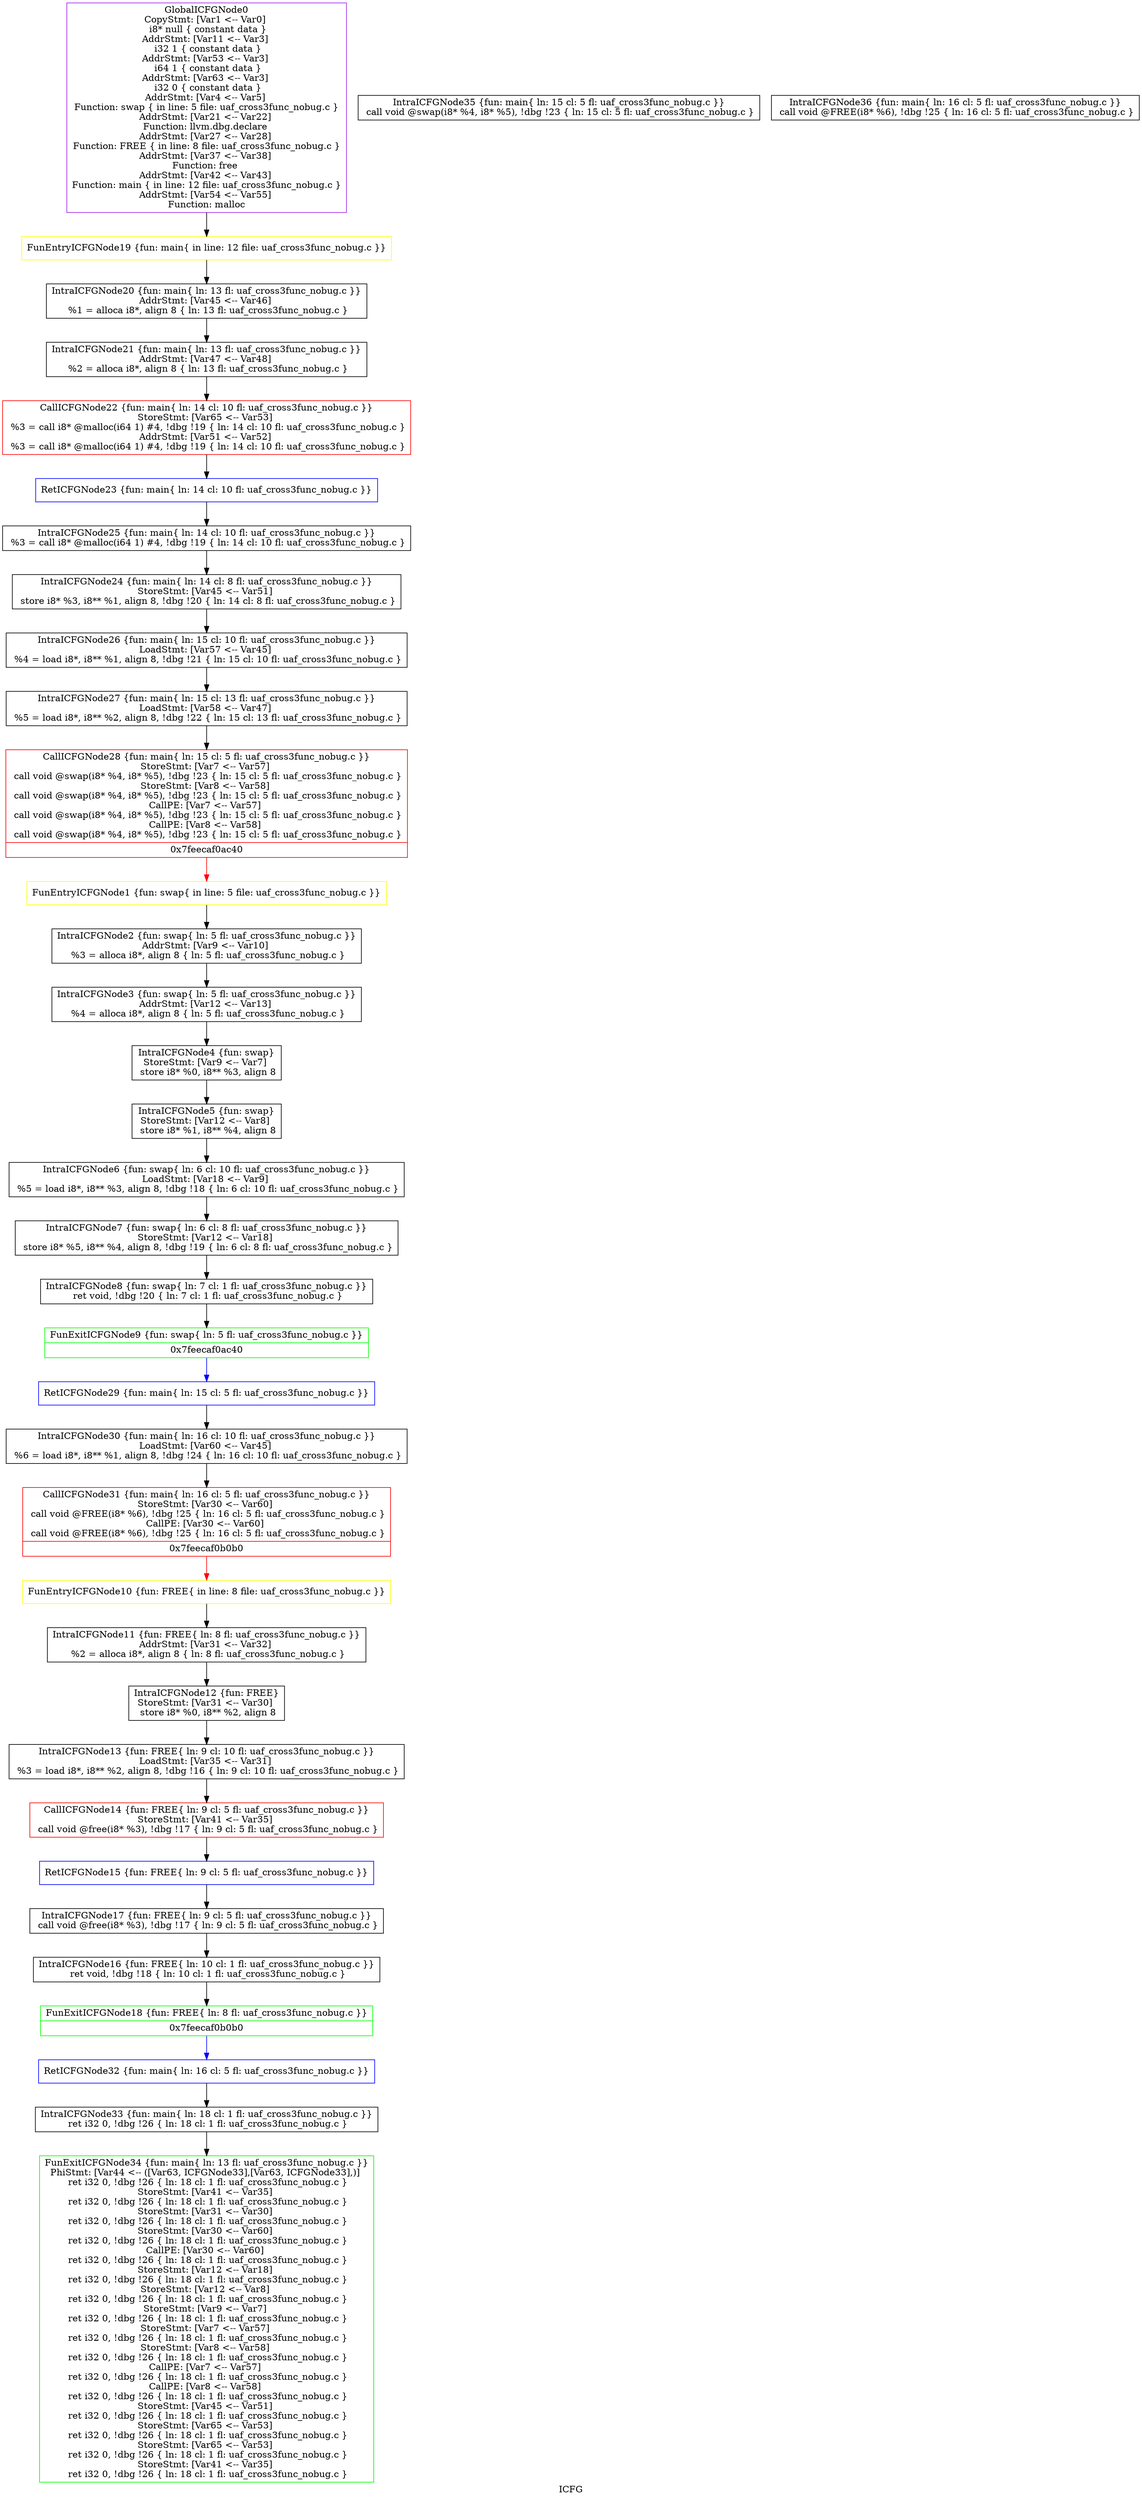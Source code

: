digraph "ICFG" {
	label="ICFG";

	Node0x7feecad05d60 [shape=record,color=purple,label="{GlobalICFGNode0\nCopyStmt: [Var1 \<-- Var0]  \n i8* null \{ constant data \}\nAddrStmt: [Var11 \<-- Var3]  \n i32 1 \{ constant data \}\nAddrStmt: [Var53 \<-- Var3]  \n i64 1 \{ constant data \}\nAddrStmt: [Var63 \<-- Var3]  \n i32 0 \{ constant data \}\nAddrStmt: [Var4 \<-- Var5]  \nFunction: swap \{ in line: 5 file: uaf_cross3func_nobug.c \}\nAddrStmt: [Var21 \<-- Var22]  \nFunction: llvm.dbg.declare \nAddrStmt: [Var27 \<-- Var28]  \nFunction: FREE \{ in line: 8 file: uaf_cross3func_nobug.c \}\nAddrStmt: [Var37 \<-- Var38]  \nFunction: free \nAddrStmt: [Var42 \<-- Var43]  \nFunction: main \{ in line: 12 file: uaf_cross3func_nobug.c \}\nAddrStmt: [Var54 \<-- Var55]  \nFunction: malloc }"];
	Node0x7feecad05d60 -> Node0x7feecad1ba90[style=solid];
	Node0x7feecad19f90 [shape=record,color=yellow,label="{FunEntryICFGNode1 \{fun: swap\{ in line: 5 file: uaf_cross3func_nobug.c \}\}}"];
	Node0x7feecad19f90 -> Node0x7feecad1a070[style=solid];
	Node0x7feecad1a070 [shape=record,color=black,label="{IntraICFGNode2 \{fun: swap\{ ln: 5 fl: uaf_cross3func_nobug.c \}\}\nAddrStmt: [Var9 \<-- Var10]  \n   %3 = alloca i8*, align 8 \{ ln: 5 fl: uaf_cross3func_nobug.c \}}"];
	Node0x7feecad1a070 -> Node0x7feecad1a240[style=solid];
	Node0x7feecad1a240 [shape=record,color=black,label="{IntraICFGNode3 \{fun: swap\{ ln: 5 fl: uaf_cross3func_nobug.c \}\}\nAddrStmt: [Var12 \<-- Var13]  \n   %4 = alloca i8*, align 8 \{ ln: 5 fl: uaf_cross3func_nobug.c \}}"];
	Node0x7feecad1a240 -> Node0x7feecad1a400[style=solid];
	Node0x7feecad1a400 [shape=record,color=black,label="{IntraICFGNode4 \{fun: swap\}\nStoreStmt: [Var9 \<-- Var7]  \n   store i8* %0, i8** %3, align 8 }"];
	Node0x7feecad1a400 -> Node0x7feecad1a600[style=solid];
	Node0x7feecad1a600 [shape=record,color=black,label="{IntraICFGNode5 \{fun: swap\}\nStoreStmt: [Var12 \<-- Var8]  \n   store i8* %1, i8** %4, align 8 }"];
	Node0x7feecad1a600 -> Node0x7feecad1a7a0[style=solid];
	Node0x7feecad1a7a0 [shape=record,color=black,label="{IntraICFGNode6 \{fun: swap\{ ln: 6  cl: 10  fl: uaf_cross3func_nobug.c \}\}\nLoadStmt: [Var18 \<-- Var9]  \n   %5 = load i8*, i8** %3, align 8, !dbg !18 \{ ln: 6  cl: 10  fl: uaf_cross3func_nobug.c \}}"];
	Node0x7feecad1a7a0 -> Node0x7feecad1a940[style=solid];
	Node0x7feecad1a940 [shape=record,color=black,label="{IntraICFGNode7 \{fun: swap\{ ln: 6  cl: 8  fl: uaf_cross3func_nobug.c \}\}\nStoreStmt: [Var12 \<-- Var18]  \n   store i8* %5, i8** %4, align 8, !dbg !19 \{ ln: 6  cl: 8  fl: uaf_cross3func_nobug.c \}}"];
	Node0x7feecad1a940 -> Node0x7feecad1ab60[style=solid];
	Node0x7feecad1ab60 [shape=record,color=black,label="{IntraICFGNode8 \{fun: swap\{ ln: 7  cl: 1  fl: uaf_cross3func_nobug.c \}\}\n   ret void, !dbg !20 \{ ln: 7  cl: 1  fl: uaf_cross3func_nobug.c \}}"];
	Node0x7feecad1ab60 -> Node0x7feecad1acc0[style=solid];
	Node0x7feecad1acc0 [shape=record,color=green,label="{FunExitICFGNode9 \{fun: swap\{ ln: 5 fl: uaf_cross3func_nobug.c \}\}|{<s0>0x7feecaf0ac40}}"];
	Node0x7feecad1acc0:s0 -> Node0x7feecad1c8f0[style=solid,color=blue];
	Node0x7feecad1ae00 [shape=record,color=yellow,label="{FunEntryICFGNode10 \{fun: FREE\{ in line: 8 file: uaf_cross3func_nobug.c \}\}}"];
	Node0x7feecad1ae00 -> Node0x7feecad1aea0[style=solid];
	Node0x7feecad1aea0 [shape=record,color=black,label="{IntraICFGNode11 \{fun: FREE\{ ln: 8 fl: uaf_cross3func_nobug.c \}\}\nAddrStmt: [Var31 \<-- Var32]  \n   %2 = alloca i8*, align 8 \{ ln: 8 fl: uaf_cross3func_nobug.c \}}"];
	Node0x7feecad1aea0 -> Node0x7feecad1af60[style=solid];
	Node0x7feecad1af60 [shape=record,color=black,label="{IntraICFGNode12 \{fun: FREE\}\nStoreStmt: [Var31 \<-- Var30]  \n   store i8* %0, i8** %2, align 8 }"];
	Node0x7feecad1af60 -> Node0x7feecad1b0e0[style=solid];
	Node0x7feecad1b0e0 [shape=record,color=black,label="{IntraICFGNode13 \{fun: FREE\{ ln: 9  cl: 10  fl: uaf_cross3func_nobug.c \}\}\nLoadStmt: [Var35 \<-- Var31]  \n   %3 = load i8*, i8** %2, align 8, !dbg !16 \{ ln: 9  cl: 10  fl: uaf_cross3func_nobug.c \}}"];
	Node0x7feecad1b0e0 -> Node0x7feecad1b2a0[style=solid];
	Node0x7feecad1b2a0 [shape=record,color=red,label="{CallICFGNode14 \{fun: FREE\{ ln: 9  cl: 5  fl: uaf_cross3func_nobug.c \}\}\nStoreStmt: [Var41 \<-- Var35]  \n   call void @free(i8* %3), !dbg !17 \{ ln: 9  cl: 5  fl: uaf_cross3func_nobug.c \}}"];
	Node0x7feecad1b2a0 -> Node0x7feecad1b3a0[style=solid];
	Node0x7feecad1b3a0 [shape=record,color=blue,label="{RetICFGNode15 \{fun: FREE\{ ln: 9  cl: 5  fl: uaf_cross3func_nobug.c \}\}}"];
	Node0x7feecad1b3a0 -> Node0x7feecad1b6b0[style=solid];
	Node0x7feecad1b5d0 [shape=record,color=black,label="{IntraICFGNode16 \{fun: FREE\{ ln: 10  cl: 1  fl: uaf_cross3func_nobug.c \}\}\n   ret void, !dbg !18 \{ ln: 10  cl: 1  fl: uaf_cross3func_nobug.c \}}"];
	Node0x7feecad1b5d0 -> Node0x7feecad1b9a0[style=solid];
	Node0x7feecad1b6b0 [shape=record,color=black,label="{IntraICFGNode17 \{fun: FREE\{ ln: 9  cl: 5  fl: uaf_cross3func_nobug.c \}\}\n   call void @free(i8* %3), !dbg !17 \{ ln: 9  cl: 5  fl: uaf_cross3func_nobug.c \}}"];
	Node0x7feecad1b6b0 -> Node0x7feecad1b5d0[style=solid];
	Node0x7feecad1b9a0 [shape=record,color=green,label="{FunExitICFGNode18 \{fun: FREE\{ ln: 8 fl: uaf_cross3func_nobug.c \}\}|{<s0>0x7feecaf0b0b0}}"];
	Node0x7feecad1b9a0:s0 -> Node0x7feecad1ce80[style=solid,color=blue];
	Node0x7feecad1ba90 [shape=record,color=yellow,label="{FunEntryICFGNode19 \{fun: main\{ in line: 12 file: uaf_cross3func_nobug.c \}\}}"];
	Node0x7feecad1ba90 -> Node0x7feecad1bb60[style=solid];
	Node0x7feecad1bb60 [shape=record,color=black,label="{IntraICFGNode20 \{fun: main\{ ln: 13 fl: uaf_cross3func_nobug.c \}\}\nAddrStmt: [Var45 \<-- Var46]  \n   %1 = alloca i8*, align 8 \{ ln: 13 fl: uaf_cross3func_nobug.c \}}"];
	Node0x7feecad1bb60 -> Node0x7feecad1bce0[style=solid];
	Node0x7feecad1bce0 [shape=record,color=black,label="{IntraICFGNode21 \{fun: main\{ ln: 13 fl: uaf_cross3func_nobug.c \}\}\nAddrStmt: [Var47 \<-- Var48]  \n   %2 = alloca i8*, align 8 \{ ln: 13 fl: uaf_cross3func_nobug.c \}}"];
	Node0x7feecad1bce0 -> Node0x7feecad1be30[style=solid];
	Node0x7feecad1be30 [shape=record,color=red,label="{CallICFGNode22 \{fun: main\{ ln: 14  cl: 10  fl: uaf_cross3func_nobug.c \}\}\nStoreStmt: [Var65 \<-- Var53]  \n   %3 = call i8* @malloc(i64 1) #4, !dbg !19 \{ ln: 14  cl: 10  fl: uaf_cross3func_nobug.c \}\nAddrStmt: [Var51 \<-- Var52]  \n   %3 = call i8* @malloc(i64 1) #4, !dbg !19 \{ ln: 14  cl: 10  fl: uaf_cross3func_nobug.c \}}"];
	Node0x7feecad1be30 -> Node0x7feecad1bf30[style=solid];
	Node0x7feecad1bf30 [shape=record,color=blue,label="{RetICFGNode23 \{fun: main\{ ln: 14  cl: 10  fl: uaf_cross3func_nobug.c \}\}}"];
	Node0x7feecad1bf30 -> Node0x7feecad1c250[style=solid];
	Node0x7feecad1c190 [shape=record,color=black,label="{IntraICFGNode24 \{fun: main\{ ln: 14  cl: 8  fl: uaf_cross3func_nobug.c \}\}\nStoreStmt: [Var45 \<-- Var51]  \n   store i8* %3, i8** %1, align 8, !dbg !20 \{ ln: 14  cl: 8  fl: uaf_cross3func_nobug.c \}}"];
	Node0x7feecad1c190 -> Node0x7feecad1c470[style=solid];
	Node0x7feecad1c250 [shape=record,color=black,label="{IntraICFGNode25 \{fun: main\{ ln: 14  cl: 10  fl: uaf_cross3func_nobug.c \}\}\n   %3 = call i8* @malloc(i64 1) #4, !dbg !19 \{ ln: 14  cl: 10  fl: uaf_cross3func_nobug.c \}}"];
	Node0x7feecad1c250 -> Node0x7feecad1c190[style=solid];
	Node0x7feecad1c470 [shape=record,color=black,label="{IntraICFGNode26 \{fun: main\{ ln: 15  cl: 10  fl: uaf_cross3func_nobug.c \}\}\nLoadStmt: [Var57 \<-- Var45]  \n   %4 = load i8*, i8** %1, align 8, !dbg !21 \{ ln: 15  cl: 10  fl: uaf_cross3func_nobug.c \}}"];
	Node0x7feecad1c470 -> Node0x7feecad1c600[style=solid];
	Node0x7feecad1c600 [shape=record,color=black,label="{IntraICFGNode27 \{fun: main\{ ln: 15  cl: 13  fl: uaf_cross3func_nobug.c \}\}\nLoadStmt: [Var58 \<-- Var47]  \n   %5 = load i8*, i8** %2, align 8, !dbg !22 \{ ln: 15  cl: 13  fl: uaf_cross3func_nobug.c \}}"];
	Node0x7feecad1c600 -> Node0x7feecad1c7f0[style=solid];
	Node0x7feecad1c7f0 [shape=record,color=red,label="{CallICFGNode28 \{fun: main\{ ln: 15  cl: 5  fl: uaf_cross3func_nobug.c \}\}\nStoreStmt: [Var7 \<-- Var57]  \n   call void @swap(i8* %4, i8* %5), !dbg !23 \{ ln: 15  cl: 5  fl: uaf_cross3func_nobug.c \}\nStoreStmt: [Var8 \<-- Var58]  \n   call void @swap(i8* %4, i8* %5), !dbg !23 \{ ln: 15  cl: 5  fl: uaf_cross3func_nobug.c \}\nCallPE: [Var7 \<-- Var57]  \n   call void @swap(i8* %4, i8* %5), !dbg !23 \{ ln: 15  cl: 5  fl: uaf_cross3func_nobug.c \}\nCallPE: [Var8 \<-- Var58]  \n   call void @swap(i8* %4, i8* %5), !dbg !23 \{ ln: 15  cl: 5  fl: uaf_cross3func_nobug.c \}|{<s0>0x7feecaf0ac40}}"];
	Node0x7feecad1c7f0:s0 -> Node0x7feecad19f90[style=solid,color=red];
	Node0x7feecad1c8f0 [shape=record,color=blue,label="{RetICFGNode29 \{fun: main\{ ln: 15  cl: 5  fl: uaf_cross3func_nobug.c \}\}}"];
	Node0x7feecad1c8f0 -> Node0x7feecad1cbf0[style=solid];
	Node0x7feecad1cbf0 [shape=record,color=black,label="{IntraICFGNode30 \{fun: main\{ ln: 16  cl: 10  fl: uaf_cross3func_nobug.c \}\}\nLoadStmt: [Var60 \<-- Var45]  \n   %6 = load i8*, i8** %1, align 8, !dbg !24 \{ ln: 16  cl: 10  fl: uaf_cross3func_nobug.c \}}"];
	Node0x7feecad1cbf0 -> Node0x7feecad1cd80[style=solid];
	Node0x7feecad1cd80 [shape=record,color=red,label="{CallICFGNode31 \{fun: main\{ ln: 16  cl: 5  fl: uaf_cross3func_nobug.c \}\}\nStoreStmt: [Var30 \<-- Var60]  \n   call void @FREE(i8* %6), !dbg !25 \{ ln: 16  cl: 5  fl: uaf_cross3func_nobug.c \}\nCallPE: [Var30 \<-- Var60]  \n   call void @FREE(i8* %6), !dbg !25 \{ ln: 16  cl: 5  fl: uaf_cross3func_nobug.c \}|{<s0>0x7feecaf0b0b0}}"];
	Node0x7feecad1cd80:s0 -> Node0x7feecad1ae00[style=solid,color=red];
	Node0x7feecad1ce80 [shape=record,color=blue,label="{RetICFGNode32 \{fun: main\{ ln: 16  cl: 5  fl: uaf_cross3func_nobug.c \}\}}"];
	Node0x7feecad1ce80 -> Node0x7feecad1d150[style=solid];
	Node0x7feecad1d150 [shape=record,color=black,label="{IntraICFGNode33 \{fun: main\{ ln: 18  cl: 1  fl: uaf_cross3func_nobug.c \}\}\n   ret i32 0, !dbg !26 \{ ln: 18  cl: 1  fl: uaf_cross3func_nobug.c \}}"];
	Node0x7feecad1d150 -> Node0x7feecad1d2e0[style=solid];
	Node0x7feecad1d2e0 [shape=record,color=green,label="{FunExitICFGNode34 \{fun: main\{ ln: 13 fl: uaf_cross3func_nobug.c \}\}\nPhiStmt: [Var44 \<-- ([Var63, ICFGNode33],[Var63, ICFGNode33],)]  \n   ret i32 0, !dbg !26 \{ ln: 18  cl: 1  fl: uaf_cross3func_nobug.c \}\nStoreStmt: [Var41 \<-- Var35]  \n   ret i32 0, !dbg !26 \{ ln: 18  cl: 1  fl: uaf_cross3func_nobug.c \}\nStoreStmt: [Var31 \<-- Var30]  \n   ret i32 0, !dbg !26 \{ ln: 18  cl: 1  fl: uaf_cross3func_nobug.c \}\nStoreStmt: [Var30 \<-- Var60]  \n   ret i32 0, !dbg !26 \{ ln: 18  cl: 1  fl: uaf_cross3func_nobug.c \}\nCallPE: [Var30 \<-- Var60]  \n   ret i32 0, !dbg !26 \{ ln: 18  cl: 1  fl: uaf_cross3func_nobug.c \}\nStoreStmt: [Var12 \<-- Var18]  \n   ret i32 0, !dbg !26 \{ ln: 18  cl: 1  fl: uaf_cross3func_nobug.c \}\nStoreStmt: [Var12 \<-- Var8]  \n   ret i32 0, !dbg !26 \{ ln: 18  cl: 1  fl: uaf_cross3func_nobug.c \}\nStoreStmt: [Var9 \<-- Var7]  \n   ret i32 0, !dbg !26 \{ ln: 18  cl: 1  fl: uaf_cross3func_nobug.c \}\nStoreStmt: [Var7 \<-- Var57]  \n   ret i32 0, !dbg !26 \{ ln: 18  cl: 1  fl: uaf_cross3func_nobug.c \}\nStoreStmt: [Var8 \<-- Var58]  \n   ret i32 0, !dbg !26 \{ ln: 18  cl: 1  fl: uaf_cross3func_nobug.c \}\nCallPE: [Var7 \<-- Var57]  \n   ret i32 0, !dbg !26 \{ ln: 18  cl: 1  fl: uaf_cross3func_nobug.c \}\nCallPE: [Var8 \<-- Var58]  \n   ret i32 0, !dbg !26 \{ ln: 18  cl: 1  fl: uaf_cross3func_nobug.c \}\nStoreStmt: [Var45 \<-- Var51]  \n   ret i32 0, !dbg !26 \{ ln: 18  cl: 1  fl: uaf_cross3func_nobug.c \}\nStoreStmt: [Var65 \<-- Var53]  \n   ret i32 0, !dbg !26 \{ ln: 18  cl: 1  fl: uaf_cross3func_nobug.c \}\nStoreStmt: [Var65 \<-- Var53]  \n   ret i32 0, !dbg !26 \{ ln: 18  cl: 1  fl: uaf_cross3func_nobug.c \}\nStoreStmt: [Var41 \<-- Var35]  \n   ret i32 0, !dbg !26 \{ ln: 18  cl: 1  fl: uaf_cross3func_nobug.c \}}"];
	Node0x7feecae24a40 [shape=record,color=black,label="{IntraICFGNode35 \{fun: main\{ ln: 15  cl: 5  fl: uaf_cross3func_nobug.c \}\}\n   call void @swap(i8* %4, i8* %5), !dbg !23 \{ ln: 15  cl: 5  fl: uaf_cross3func_nobug.c \}}"];
	Node0x7feecad21130 [shape=record,color=black,label="{IntraICFGNode36 \{fun: main\{ ln: 16  cl: 5  fl: uaf_cross3func_nobug.c \}\}\n   call void @FREE(i8* %6), !dbg !25 \{ ln: 16  cl: 5  fl: uaf_cross3func_nobug.c \}}"];
}

